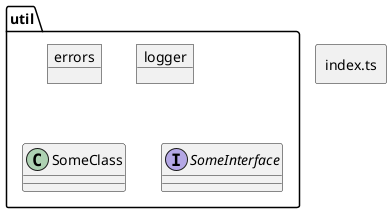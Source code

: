 @startuml
    rectangle "index.ts" as index_ts_6269cc92 {
    }
    folder "util" as util_24c07134 {
      object "errors" as errors_9c0c198c {
      }
      object "logger" as logger_15d2abb3 {
      }
      class "SomeClass" as some_class_7f27bf30 {
      }
      interface "SomeInterface" as some_interface_d80ef49b {
      }
      
    }
@enduml